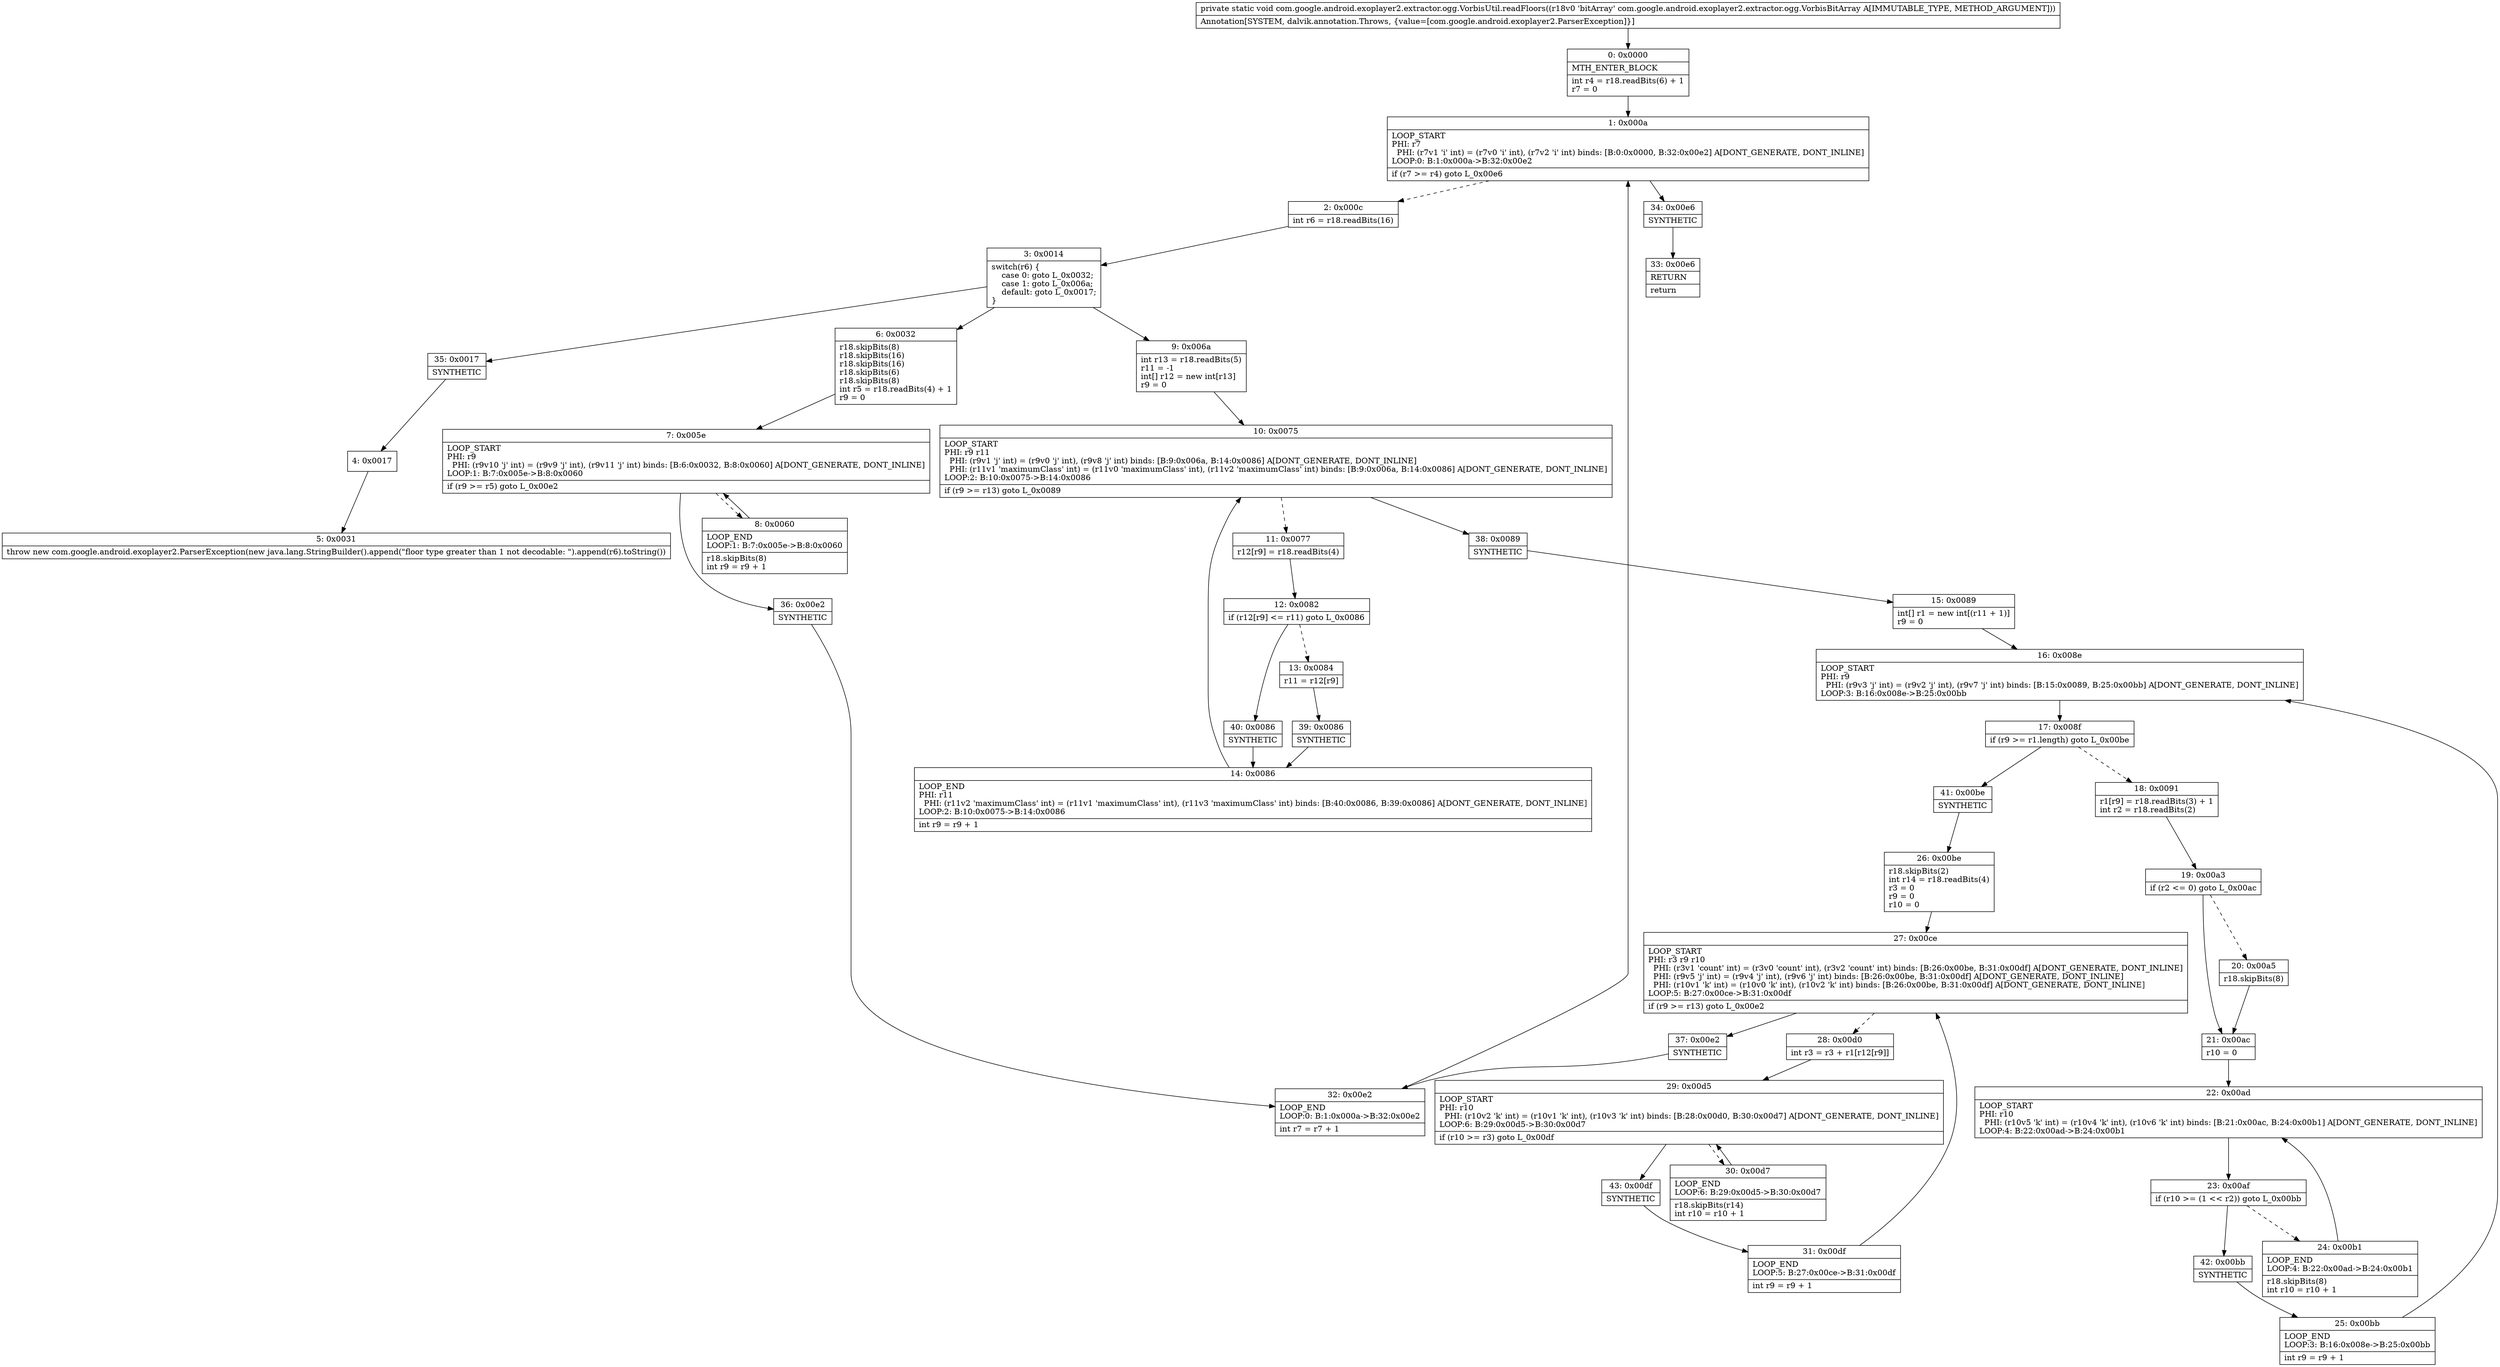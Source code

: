 digraph "CFG forcom.google.android.exoplayer2.extractor.ogg.VorbisUtil.readFloors(Lcom\/google\/android\/exoplayer2\/extractor\/ogg\/VorbisBitArray;)V" {
Node_0 [shape=record,label="{0\:\ 0x0000|MTH_ENTER_BLOCK\l|int r4 = r18.readBits(6) + 1\lr7 = 0\l}"];
Node_1 [shape=record,label="{1\:\ 0x000a|LOOP_START\lPHI: r7 \l  PHI: (r7v1 'i' int) = (r7v0 'i' int), (r7v2 'i' int) binds: [B:0:0x0000, B:32:0x00e2] A[DONT_GENERATE, DONT_INLINE]\lLOOP:0: B:1:0x000a\-\>B:32:0x00e2\l|if (r7 \>= r4) goto L_0x00e6\l}"];
Node_2 [shape=record,label="{2\:\ 0x000c|int r6 = r18.readBits(16)\l}"];
Node_3 [shape=record,label="{3\:\ 0x0014|switch(r6) \{\l    case 0: goto L_0x0032;\l    case 1: goto L_0x006a;\l    default: goto L_0x0017;\l\}\l}"];
Node_4 [shape=record,label="{4\:\ 0x0017}"];
Node_5 [shape=record,label="{5\:\ 0x0031|throw new com.google.android.exoplayer2.ParserException(new java.lang.StringBuilder().append(\"floor type greater than 1 not decodable: \").append(r6).toString())\l}"];
Node_6 [shape=record,label="{6\:\ 0x0032|r18.skipBits(8)\lr18.skipBits(16)\lr18.skipBits(16)\lr18.skipBits(6)\lr18.skipBits(8)\lint r5 = r18.readBits(4) + 1\lr9 = 0\l}"];
Node_7 [shape=record,label="{7\:\ 0x005e|LOOP_START\lPHI: r9 \l  PHI: (r9v10 'j' int) = (r9v9 'j' int), (r9v11 'j' int) binds: [B:6:0x0032, B:8:0x0060] A[DONT_GENERATE, DONT_INLINE]\lLOOP:1: B:7:0x005e\-\>B:8:0x0060\l|if (r9 \>= r5) goto L_0x00e2\l}"];
Node_8 [shape=record,label="{8\:\ 0x0060|LOOP_END\lLOOP:1: B:7:0x005e\-\>B:8:0x0060\l|r18.skipBits(8)\lint r9 = r9 + 1\l}"];
Node_9 [shape=record,label="{9\:\ 0x006a|int r13 = r18.readBits(5)\lr11 = \-1\lint[] r12 = new int[r13]\lr9 = 0\l}"];
Node_10 [shape=record,label="{10\:\ 0x0075|LOOP_START\lPHI: r9 r11 \l  PHI: (r9v1 'j' int) = (r9v0 'j' int), (r9v8 'j' int) binds: [B:9:0x006a, B:14:0x0086] A[DONT_GENERATE, DONT_INLINE]\l  PHI: (r11v1 'maximumClass' int) = (r11v0 'maximumClass' int), (r11v2 'maximumClass' int) binds: [B:9:0x006a, B:14:0x0086] A[DONT_GENERATE, DONT_INLINE]\lLOOP:2: B:10:0x0075\-\>B:14:0x0086\l|if (r9 \>= r13) goto L_0x0089\l}"];
Node_11 [shape=record,label="{11\:\ 0x0077|r12[r9] = r18.readBits(4)\l}"];
Node_12 [shape=record,label="{12\:\ 0x0082|if (r12[r9] \<= r11) goto L_0x0086\l}"];
Node_13 [shape=record,label="{13\:\ 0x0084|r11 = r12[r9]\l}"];
Node_14 [shape=record,label="{14\:\ 0x0086|LOOP_END\lPHI: r11 \l  PHI: (r11v2 'maximumClass' int) = (r11v1 'maximumClass' int), (r11v3 'maximumClass' int) binds: [B:40:0x0086, B:39:0x0086] A[DONT_GENERATE, DONT_INLINE]\lLOOP:2: B:10:0x0075\-\>B:14:0x0086\l|int r9 = r9 + 1\l}"];
Node_15 [shape=record,label="{15\:\ 0x0089|int[] r1 = new int[(r11 + 1)]\lr9 = 0\l}"];
Node_16 [shape=record,label="{16\:\ 0x008e|LOOP_START\lPHI: r9 \l  PHI: (r9v3 'j' int) = (r9v2 'j' int), (r9v7 'j' int) binds: [B:15:0x0089, B:25:0x00bb] A[DONT_GENERATE, DONT_INLINE]\lLOOP:3: B:16:0x008e\-\>B:25:0x00bb\l}"];
Node_17 [shape=record,label="{17\:\ 0x008f|if (r9 \>= r1.length) goto L_0x00be\l}"];
Node_18 [shape=record,label="{18\:\ 0x0091|r1[r9] = r18.readBits(3) + 1\lint r2 = r18.readBits(2)\l}"];
Node_19 [shape=record,label="{19\:\ 0x00a3|if (r2 \<= 0) goto L_0x00ac\l}"];
Node_20 [shape=record,label="{20\:\ 0x00a5|r18.skipBits(8)\l}"];
Node_21 [shape=record,label="{21\:\ 0x00ac|r10 = 0\l}"];
Node_22 [shape=record,label="{22\:\ 0x00ad|LOOP_START\lPHI: r10 \l  PHI: (r10v5 'k' int) = (r10v4 'k' int), (r10v6 'k' int) binds: [B:21:0x00ac, B:24:0x00b1] A[DONT_GENERATE, DONT_INLINE]\lLOOP:4: B:22:0x00ad\-\>B:24:0x00b1\l}"];
Node_23 [shape=record,label="{23\:\ 0x00af|if (r10 \>= (1 \<\< r2)) goto L_0x00bb\l}"];
Node_24 [shape=record,label="{24\:\ 0x00b1|LOOP_END\lLOOP:4: B:22:0x00ad\-\>B:24:0x00b1\l|r18.skipBits(8)\lint r10 = r10 + 1\l}"];
Node_25 [shape=record,label="{25\:\ 0x00bb|LOOP_END\lLOOP:3: B:16:0x008e\-\>B:25:0x00bb\l|int r9 = r9 + 1\l}"];
Node_26 [shape=record,label="{26\:\ 0x00be|r18.skipBits(2)\lint r14 = r18.readBits(4)\lr3 = 0\lr9 = 0\lr10 = 0\l}"];
Node_27 [shape=record,label="{27\:\ 0x00ce|LOOP_START\lPHI: r3 r9 r10 \l  PHI: (r3v1 'count' int) = (r3v0 'count' int), (r3v2 'count' int) binds: [B:26:0x00be, B:31:0x00df] A[DONT_GENERATE, DONT_INLINE]\l  PHI: (r9v5 'j' int) = (r9v4 'j' int), (r9v6 'j' int) binds: [B:26:0x00be, B:31:0x00df] A[DONT_GENERATE, DONT_INLINE]\l  PHI: (r10v1 'k' int) = (r10v0 'k' int), (r10v2 'k' int) binds: [B:26:0x00be, B:31:0x00df] A[DONT_GENERATE, DONT_INLINE]\lLOOP:5: B:27:0x00ce\-\>B:31:0x00df\l|if (r9 \>= r13) goto L_0x00e2\l}"];
Node_28 [shape=record,label="{28\:\ 0x00d0|int r3 = r3 + r1[r12[r9]]\l}"];
Node_29 [shape=record,label="{29\:\ 0x00d5|LOOP_START\lPHI: r10 \l  PHI: (r10v2 'k' int) = (r10v1 'k' int), (r10v3 'k' int) binds: [B:28:0x00d0, B:30:0x00d7] A[DONT_GENERATE, DONT_INLINE]\lLOOP:6: B:29:0x00d5\-\>B:30:0x00d7\l|if (r10 \>= r3) goto L_0x00df\l}"];
Node_30 [shape=record,label="{30\:\ 0x00d7|LOOP_END\lLOOP:6: B:29:0x00d5\-\>B:30:0x00d7\l|r18.skipBits(r14)\lint r10 = r10 + 1\l}"];
Node_31 [shape=record,label="{31\:\ 0x00df|LOOP_END\lLOOP:5: B:27:0x00ce\-\>B:31:0x00df\l|int r9 = r9 + 1\l}"];
Node_32 [shape=record,label="{32\:\ 0x00e2|LOOP_END\lLOOP:0: B:1:0x000a\-\>B:32:0x00e2\l|int r7 = r7 + 1\l}"];
Node_33 [shape=record,label="{33\:\ 0x00e6|RETURN\l|return\l}"];
Node_34 [shape=record,label="{34\:\ 0x00e6|SYNTHETIC\l}"];
Node_35 [shape=record,label="{35\:\ 0x0017|SYNTHETIC\l}"];
Node_36 [shape=record,label="{36\:\ 0x00e2|SYNTHETIC\l}"];
Node_37 [shape=record,label="{37\:\ 0x00e2|SYNTHETIC\l}"];
Node_38 [shape=record,label="{38\:\ 0x0089|SYNTHETIC\l}"];
Node_39 [shape=record,label="{39\:\ 0x0086|SYNTHETIC\l}"];
Node_40 [shape=record,label="{40\:\ 0x0086|SYNTHETIC\l}"];
Node_41 [shape=record,label="{41\:\ 0x00be|SYNTHETIC\l}"];
Node_42 [shape=record,label="{42\:\ 0x00bb|SYNTHETIC\l}"];
Node_43 [shape=record,label="{43\:\ 0x00df|SYNTHETIC\l}"];
MethodNode[shape=record,label="{private static void com.google.android.exoplayer2.extractor.ogg.VorbisUtil.readFloors((r18v0 'bitArray' com.google.android.exoplayer2.extractor.ogg.VorbisBitArray A[IMMUTABLE_TYPE, METHOD_ARGUMENT]))  | Annotation[SYSTEM, dalvik.annotation.Throws, \{value=[com.google.android.exoplayer2.ParserException]\}]\l}"];
MethodNode -> Node_0;
Node_0 -> Node_1;
Node_1 -> Node_2[style=dashed];
Node_1 -> Node_34;
Node_2 -> Node_3;
Node_3 -> Node_6;
Node_3 -> Node_9;
Node_3 -> Node_35;
Node_4 -> Node_5;
Node_6 -> Node_7;
Node_7 -> Node_8[style=dashed];
Node_7 -> Node_36;
Node_8 -> Node_7;
Node_9 -> Node_10;
Node_10 -> Node_11[style=dashed];
Node_10 -> Node_38;
Node_11 -> Node_12;
Node_12 -> Node_13[style=dashed];
Node_12 -> Node_40;
Node_13 -> Node_39;
Node_14 -> Node_10;
Node_15 -> Node_16;
Node_16 -> Node_17;
Node_17 -> Node_18[style=dashed];
Node_17 -> Node_41;
Node_18 -> Node_19;
Node_19 -> Node_20[style=dashed];
Node_19 -> Node_21;
Node_20 -> Node_21;
Node_21 -> Node_22;
Node_22 -> Node_23;
Node_23 -> Node_24[style=dashed];
Node_23 -> Node_42;
Node_24 -> Node_22;
Node_25 -> Node_16;
Node_26 -> Node_27;
Node_27 -> Node_28[style=dashed];
Node_27 -> Node_37;
Node_28 -> Node_29;
Node_29 -> Node_30[style=dashed];
Node_29 -> Node_43;
Node_30 -> Node_29;
Node_31 -> Node_27;
Node_32 -> Node_1;
Node_34 -> Node_33;
Node_35 -> Node_4;
Node_36 -> Node_32;
Node_37 -> Node_32;
Node_38 -> Node_15;
Node_39 -> Node_14;
Node_40 -> Node_14;
Node_41 -> Node_26;
Node_42 -> Node_25;
Node_43 -> Node_31;
}

